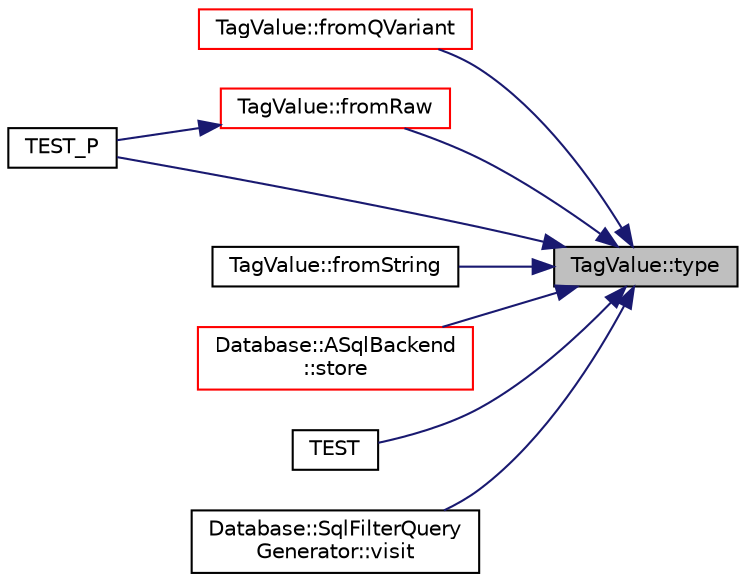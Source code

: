 digraph "TagValue::type"
{
 // LATEX_PDF_SIZE
  edge [fontname="Helvetica",fontsize="10",labelfontname="Helvetica",labelfontsize="10"];
  node [fontname="Helvetica",fontsize="10",shape=record];
  rankdir="RL";
  Node1 [label="TagValue::type",height=0.2,width=0.4,color="black", fillcolor="grey75", style="filled", fontcolor="black",tooltip=" "];
  Node1 -> Node2 [dir="back",color="midnightblue",fontsize="10",style="solid",fontname="Helvetica"];
  Node2 [label="TagValue::fromQVariant",height=0.2,width=0.4,color="red", fillcolor="white", style="filled",URL="$class_tag_value.html#aa97dabc4424d27970dbf07bbecb725da",tooltip=" "];
  Node1 -> Node7 [dir="back",color="midnightblue",fontsize="10",style="solid",fontname="Helvetica"];
  Node7 [label="TagValue::fromRaw",height=0.2,width=0.4,color="red", fillcolor="white", style="filled",URL="$class_tag_value.html#a23a09559a3f5de9a89b8a237fc2af081",tooltip=" "];
  Node7 -> Node18 [dir="back",color="midnightblue",fontsize="10",style="solid",fontname="Helvetica"];
  Node18 [label="TEST_P",height=0.2,width=0.4,color="black", fillcolor="white", style="filled",URL="$tag__value__tests_8cpp.html#ac8d3bbe646f874b92387cb698b813369",tooltip=" "];
  Node1 -> Node19 [dir="back",color="midnightblue",fontsize="10",style="solid",fontname="Helvetica"];
  Node19 [label="TagValue::fromString",height=0.2,width=0.4,color="black", fillcolor="white", style="filled",URL="$class_tag_value.html#a989549d8434452524c96bd618ac4b069",tooltip=" "];
  Node1 -> Node20 [dir="back",color="midnightblue",fontsize="10",style="solid",fontname="Helvetica"];
  Node20 [label="Database::ASqlBackend\l::store",height=0.2,width=0.4,color="red", fillcolor="white", style="filled",URL="$class_database_1_1_a_sql_backend.html#a6142dabb29720404ce3b6765eb2441a5",tooltip="add tag to photo"];
  Node1 -> Node23 [dir="back",color="midnightblue",fontsize="10",style="solid",fontname="Helvetica"];
  Node23 [label="TEST",height=0.2,width=0.4,color="black", fillcolor="white", style="filled",URL="$tag__value__tests_8cpp.html#a9b445ea8e91ff02c21fabce30beaa587",tooltip=" "];
  Node1 -> Node18 [dir="back",color="midnightblue",fontsize="10",style="solid",fontname="Helvetica"];
  Node1 -> Node24 [dir="back",color="midnightblue",fontsize="10",style="solid",fontname="Helvetica"];
  Node24 [label="Database::SqlFilterQuery\lGenerator::visit",height=0.2,width=0.4,color="black", fillcolor="white", style="filled",URL="$class_database_1_1_sql_filter_query_generator.html#a2b5439ac65bf6011b132f8f4200aecd9",tooltip=" "];
}

